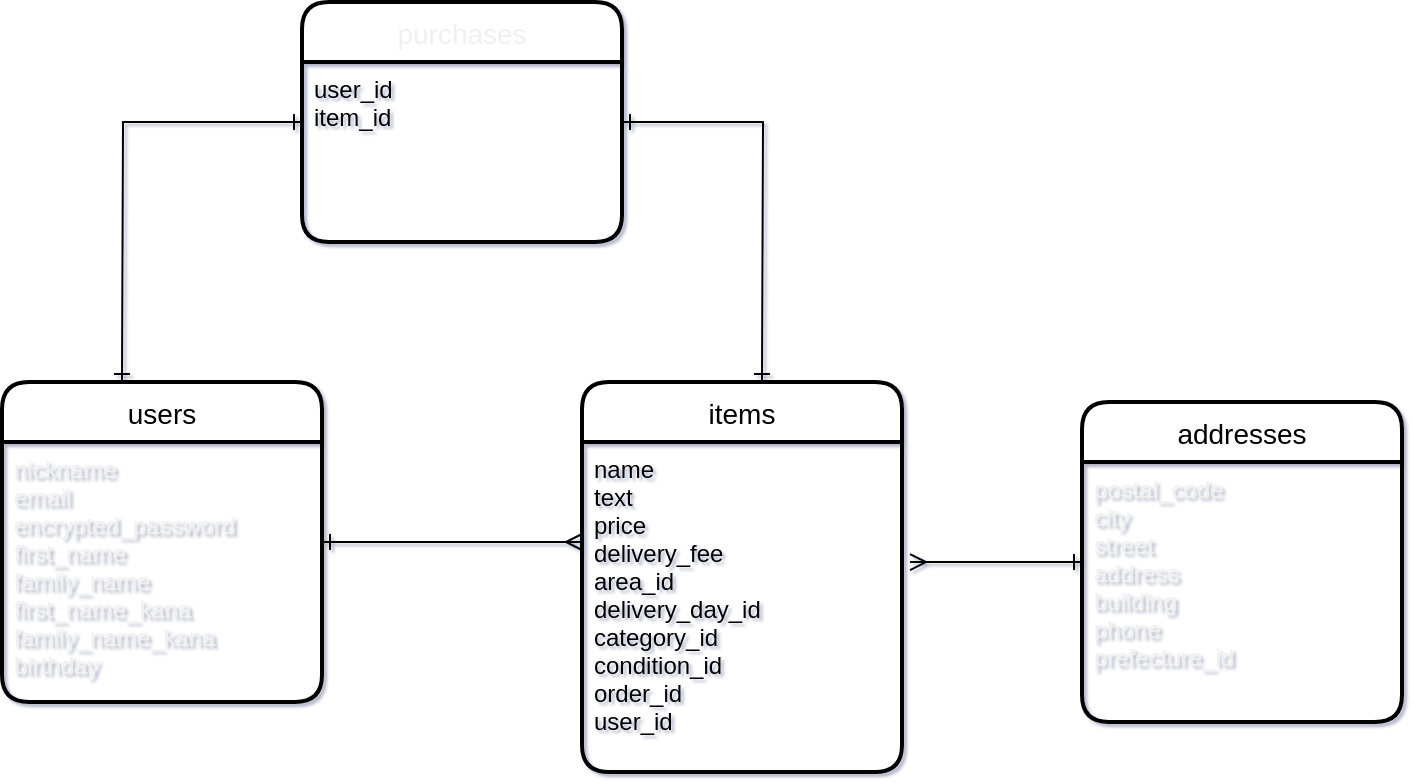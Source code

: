 <mxfile>
    <diagram id="YaBumbAWn5TYWu9f5FOE" name="ページ1">
        <mxGraphModel dx="1307" dy="505" grid="1" gridSize="10" guides="1" tooltips="1" connect="1" arrows="1" fold="1" page="1" pageScale="1" pageWidth="827" pageHeight="1169" math="0" shadow="1">
            <root>
                <mxCell id="0"/>
                <mxCell id="1" parent="0"/>
                <mxCell id="85" style="edgeStyle=orthogonalEdgeStyle;rounded=0;orthogonalLoop=1;jettySize=auto;html=1;entryX=0;entryY=0.303;entryDx=0;entryDy=0;entryPerimeter=0;endArrow=ERmany;endFill=0;startArrow=ERone;startFill=0;" parent="1" source="55" target="62" edge="1">
                    <mxGeometry relative="1" as="geometry"/>
                </mxCell>
                <mxCell id="55" value="users" style="swimlane;childLayout=stackLayout;horizontal=1;startSize=30;horizontalStack=0;fontSize=14;fontStyle=0;strokeWidth=2;resizeParent=0;resizeLast=1;shadow=0;dashed=0;align=center;rounded=1;" parent="1" vertex="1">
                    <mxGeometry x="-250" y="230" width="160" height="160" as="geometry"/>
                </mxCell>
                <mxCell id="56" value="nickname&#10;email&#10;encrypted_password&#10;first_name&#10;family_name&#10;first_name_kana&#10;family_name_kana&#10;birthday" style="align=left;strokeColor=none;fillColor=none;spacingLeft=4;fontSize=12;verticalAlign=top;resizable=0;rotatable=0;part=1;rounded=1;fontColor=#F0F0F0;" parent="55" vertex="1">
                    <mxGeometry y="30" width="160" height="130" as="geometry"/>
                </mxCell>
                <mxCell id="61" value="items" style="swimlane;childLayout=stackLayout;horizontal=1;startSize=30;horizontalStack=0;fontSize=14;fontStyle=0;strokeWidth=2;resizeParent=0;resizeLast=1;shadow=0;dashed=0;align=center;rounded=1;" parent="1" vertex="1">
                    <mxGeometry x="40" y="230" width="160" height="195" as="geometry"/>
                </mxCell>
                <mxCell id="62" value="name&#10;text&#10;price&#10;delivery_fee&#10;area_id&#10;delivery_day_id&#10;category_id&#10;condition_id&#10;order_id&#10;user_id&#10;&#10;" style="align=left;strokeColor=none;fillColor=none;spacingLeft=4;fontSize=12;verticalAlign=top;resizable=0;rotatable=0;part=1;rounded=1;" parent="61" vertex="1">
                    <mxGeometry y="30" width="160" height="165" as="geometry"/>
                </mxCell>
                <mxCell id="88" style="edgeStyle=orthogonalEdgeStyle;rounded=0;orthogonalLoop=1;jettySize=auto;html=1;entryX=1.025;entryY=0.364;entryDx=0;entryDy=0;entryPerimeter=0;startArrow=ERone;startFill=0;endArrow=ERmany;endFill=0;" parent="1" source="65" target="62" edge="1">
                    <mxGeometry relative="1" as="geometry"/>
                </mxCell>
                <mxCell id="65" value="addresses" style="swimlane;childLayout=stackLayout;horizontal=1;startSize=30;horizontalStack=0;fontSize=14;fontStyle=0;strokeWidth=2;resizeParent=0;resizeLast=1;shadow=0;dashed=0;align=center;rounded=1;" parent="1" vertex="1">
                    <mxGeometry x="290" y="240" width="160" height="160" as="geometry"/>
                </mxCell>
                <mxCell id="66" value="postal_code&#10;city&#10;street&#10;address&#10;building&#10;phone&#10;prefecture_id" style="align=left;strokeColor=none;fillColor=none;spacingLeft=4;fontSize=12;verticalAlign=top;resizable=0;rotatable=0;part=1;rounded=1;fontColor=#F0F0F0;" parent="65" vertex="1">
                    <mxGeometry y="30" width="160" height="130" as="geometry"/>
                </mxCell>
                <mxCell id="86" style="edgeStyle=orthogonalEdgeStyle;rounded=0;orthogonalLoop=1;jettySize=auto;html=1;startArrow=ERone;startFill=0;endArrow=ERone;endFill=0;" parent="1" source="70" edge="1">
                    <mxGeometry relative="1" as="geometry">
                        <mxPoint x="130" y="230" as="targetPoint"/>
                    </mxGeometry>
                </mxCell>
                <mxCell id="87" style="edgeStyle=orthogonalEdgeStyle;rounded=0;orthogonalLoop=1;jettySize=auto;html=1;startArrow=ERone;startFill=0;endArrow=ERone;endFill=0;" parent="1" source="70" edge="1">
                    <mxGeometry relative="1" as="geometry">
                        <mxPoint x="-190" y="230" as="targetPoint"/>
                    </mxGeometry>
                </mxCell>
                <mxCell id="70" value="purchases" style="swimlane;childLayout=stackLayout;horizontal=1;startSize=30;horizontalStack=0;rounded=1;fontSize=14;fontStyle=0;strokeWidth=2;resizeParent=0;resizeLast=1;shadow=0;dashed=0;align=center;fontColor=#F0F0F0;" parent="1" vertex="1">
                    <mxGeometry x="-100" y="40" width="160" height="120" as="geometry"/>
                </mxCell>
                <mxCell id="71" value="user_id&#10;item_id" style="align=left;strokeColor=none;fillColor=none;spacingLeft=4;fontSize=12;verticalAlign=top;resizable=0;rotatable=0;part=1;" parent="70" vertex="1">
                    <mxGeometry y="30" width="160" height="90" as="geometry"/>
                </mxCell>
            </root>
        </mxGraphModel>
    </diagram>
</mxfile>
